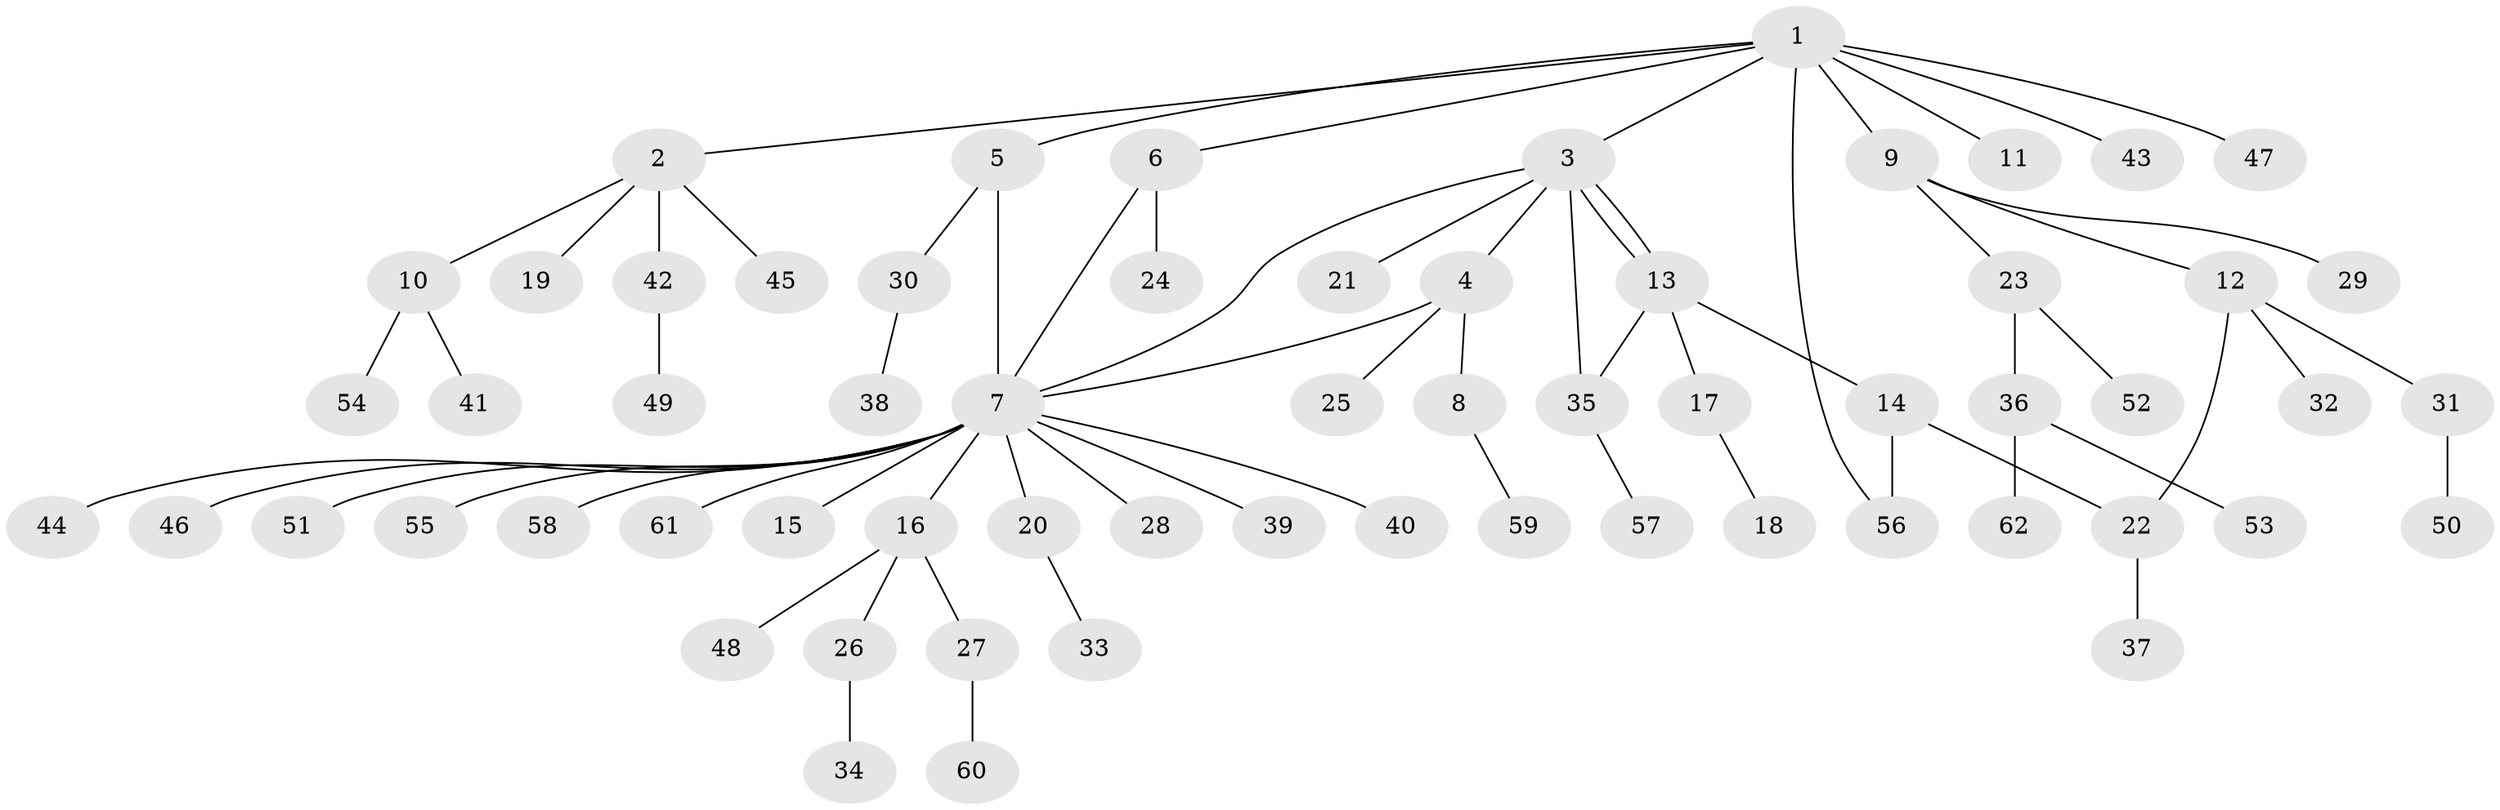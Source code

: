 // coarse degree distribution, {8: 0.022727272727272728, 5: 0.022727272727272728, 7: 0.022727272727272728, 3: 0.045454545454545456, 2: 0.13636363636363635, 15: 0.022727272727272728, 1: 0.6590909090909091, 6: 0.022727272727272728, 4: 0.045454545454545456}
// Generated by graph-tools (version 1.1) at 2025/41/03/06/25 10:41:49]
// undirected, 62 vertices, 68 edges
graph export_dot {
graph [start="1"]
  node [color=gray90,style=filled];
  1;
  2;
  3;
  4;
  5;
  6;
  7;
  8;
  9;
  10;
  11;
  12;
  13;
  14;
  15;
  16;
  17;
  18;
  19;
  20;
  21;
  22;
  23;
  24;
  25;
  26;
  27;
  28;
  29;
  30;
  31;
  32;
  33;
  34;
  35;
  36;
  37;
  38;
  39;
  40;
  41;
  42;
  43;
  44;
  45;
  46;
  47;
  48;
  49;
  50;
  51;
  52;
  53;
  54;
  55;
  56;
  57;
  58;
  59;
  60;
  61;
  62;
  1 -- 2;
  1 -- 3;
  1 -- 5;
  1 -- 6;
  1 -- 9;
  1 -- 11;
  1 -- 43;
  1 -- 47;
  1 -- 56;
  2 -- 10;
  2 -- 19;
  2 -- 42;
  2 -- 45;
  3 -- 4;
  3 -- 7;
  3 -- 13;
  3 -- 13;
  3 -- 21;
  3 -- 35;
  4 -- 7;
  4 -- 8;
  4 -- 25;
  5 -- 7;
  5 -- 30;
  6 -- 7;
  6 -- 24;
  7 -- 15;
  7 -- 16;
  7 -- 20;
  7 -- 28;
  7 -- 39;
  7 -- 40;
  7 -- 44;
  7 -- 46;
  7 -- 51;
  7 -- 55;
  7 -- 58;
  7 -- 61;
  8 -- 59;
  9 -- 12;
  9 -- 23;
  9 -- 29;
  10 -- 41;
  10 -- 54;
  12 -- 22;
  12 -- 31;
  12 -- 32;
  13 -- 14;
  13 -- 17;
  13 -- 35;
  14 -- 22;
  14 -- 56;
  16 -- 26;
  16 -- 27;
  16 -- 48;
  17 -- 18;
  20 -- 33;
  22 -- 37;
  23 -- 36;
  23 -- 52;
  26 -- 34;
  27 -- 60;
  30 -- 38;
  31 -- 50;
  35 -- 57;
  36 -- 53;
  36 -- 62;
  42 -- 49;
}
